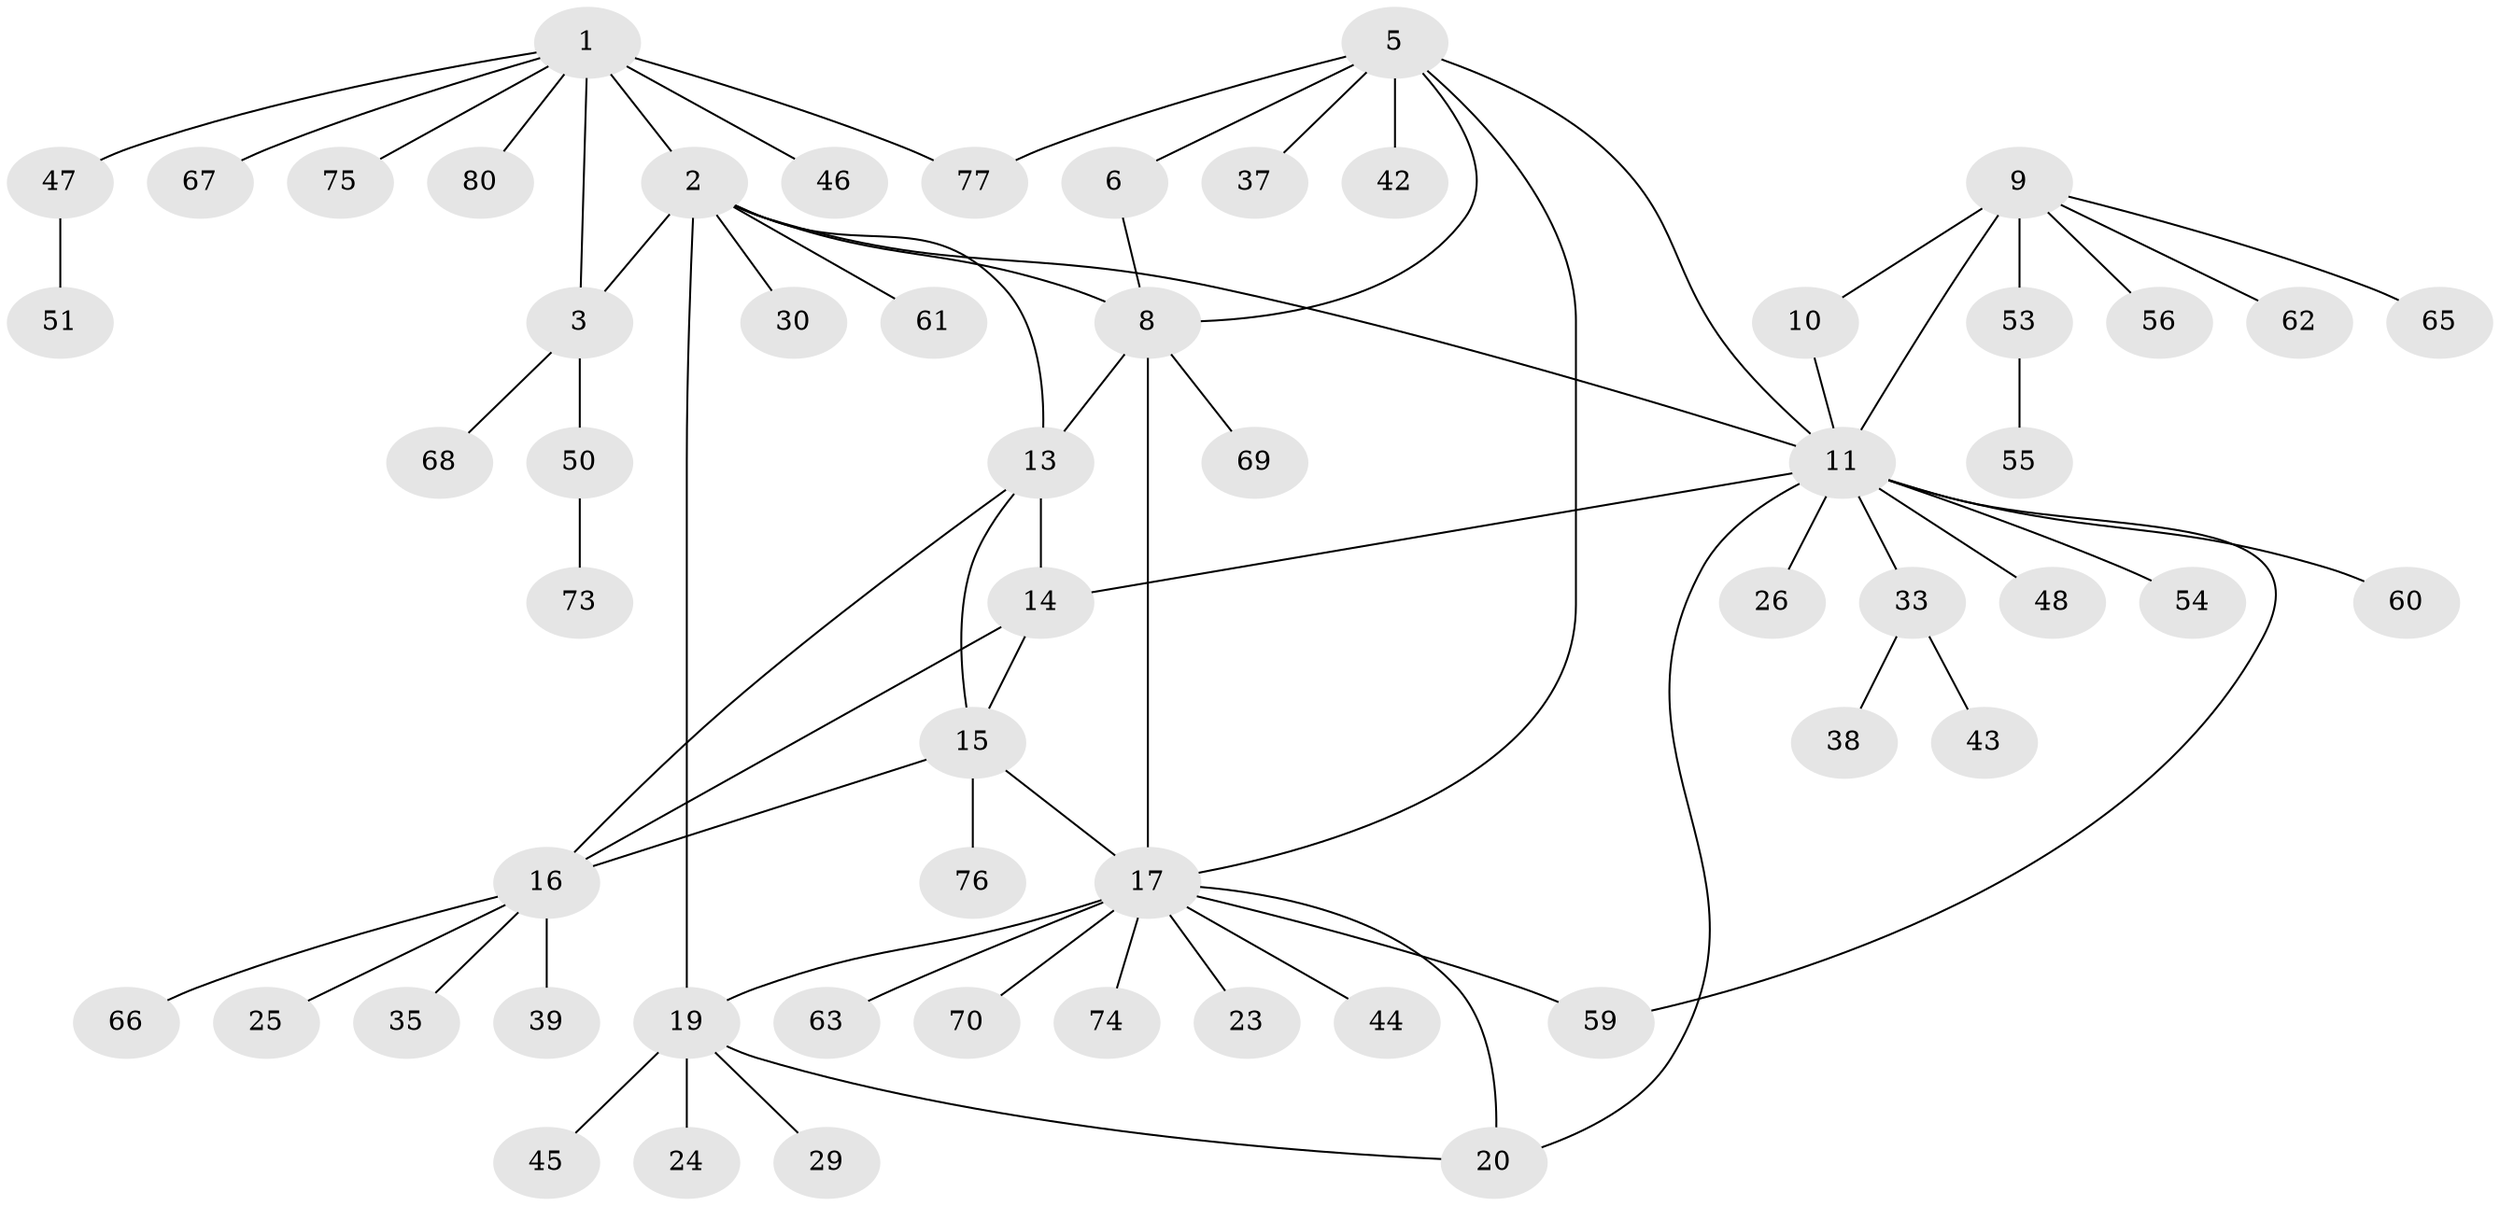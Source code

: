 // Generated by graph-tools (version 1.1) at 2025/52/02/27/25 19:52:17]
// undirected, 57 vertices, 72 edges
graph export_dot {
graph [start="1"]
  node [color=gray90,style=filled];
  1 [super="+28"];
  2 [super="+4"];
  3 [super="+31"];
  5 [super="+7"];
  6 [super="+34"];
  8 [super="+22"];
  9 [super="+21"];
  10 [super="+36"];
  11 [super="+12"];
  13 [super="+27"];
  14 [super="+58"];
  15 [super="+78"];
  16 [super="+49"];
  17 [super="+18"];
  19 [super="+81"];
  20 [super="+64"];
  23;
  24;
  25 [super="+32"];
  26 [super="+41"];
  29;
  30 [super="+40"];
  33;
  35;
  37;
  38;
  39 [super="+52"];
  42;
  43;
  44;
  45;
  46;
  47 [super="+57"];
  48;
  50 [super="+71"];
  51;
  53;
  54;
  55;
  56;
  59 [super="+79"];
  60;
  61;
  62;
  63;
  65;
  66;
  67;
  68;
  69 [super="+72"];
  70;
  73;
  74;
  75;
  76;
  77;
  80;
  1 -- 2 [weight=2];
  1 -- 3;
  1 -- 46;
  1 -- 47;
  1 -- 67;
  1 -- 75;
  1 -- 77;
  1 -- 80;
  2 -- 3 [weight=2];
  2 -- 61;
  2 -- 19;
  2 -- 8;
  2 -- 13;
  2 -- 30;
  2 -- 11;
  3 -- 50;
  3 -- 68;
  5 -- 6 [weight=2];
  5 -- 8 [weight=2];
  5 -- 77;
  5 -- 37;
  5 -- 42;
  5 -- 11;
  5 -- 17;
  6 -- 8;
  8 -- 13;
  8 -- 69;
  8 -- 17;
  9 -- 10;
  9 -- 11 [weight=2];
  9 -- 53;
  9 -- 56;
  9 -- 62;
  9 -- 65;
  10 -- 11 [weight=2];
  11 -- 14;
  11 -- 20;
  11 -- 59;
  11 -- 33;
  11 -- 48;
  11 -- 54;
  11 -- 26;
  11 -- 60;
  13 -- 14;
  13 -- 15;
  13 -- 16;
  14 -- 15;
  14 -- 16;
  15 -- 16;
  15 -- 76;
  15 -- 17;
  16 -- 25;
  16 -- 35;
  16 -- 39;
  16 -- 66;
  17 -- 19 [weight=2];
  17 -- 20 [weight=2];
  17 -- 23;
  17 -- 70;
  17 -- 74;
  17 -- 44;
  17 -- 59;
  17 -- 63;
  19 -- 20;
  19 -- 24;
  19 -- 29;
  19 -- 45;
  33 -- 38;
  33 -- 43;
  47 -- 51;
  50 -- 73;
  53 -- 55;
}
